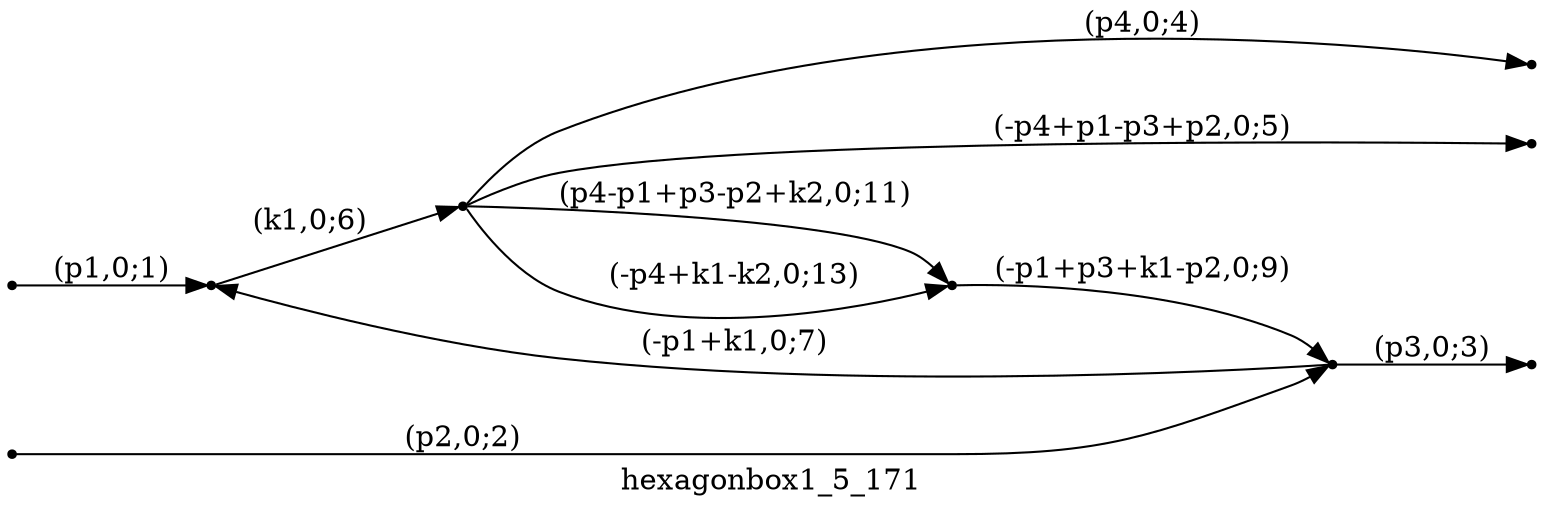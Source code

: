 digraph hexagonbox1_5_171 {
  label="hexagonbox1_5_171";
  rankdir="LR";
  subgraph edges {
    -1 -> 2 [label="(p1,0;1)"];
    -2 -> 3 [label="(p2,0;2)"];
    3 -> -3 [label="(p3,0;3)"];
    4 -> -4 [label="(p4,0;4)"];
    4 -> -5 [label="(-p4+p1-p3+p2,0;5)"];
    2 -> 4 [label="(k1,0;6)"];
    3 -> 2 [label="(-p1+k1,0;7)"];
    1 -> 3 [label="(-p1+p3+k1-p2,0;9)"];
    4 -> 1 [label="(p4-p1+p3-p2+k2,0;11)"];
    4 -> 1 [label="(-p4+k1-k2,0;13)"];
  }
  subgraph incoming { rank="source"; -1; -2; }
  subgraph outgoing { rank="sink"; -3; -4; -5; }
-5 [shape=point];
-4 [shape=point];
-3 [shape=point];
-2 [shape=point];
-1 [shape=point];
1 [shape=point];
2 [shape=point];
3 [shape=point];
4 [shape=point];
}

